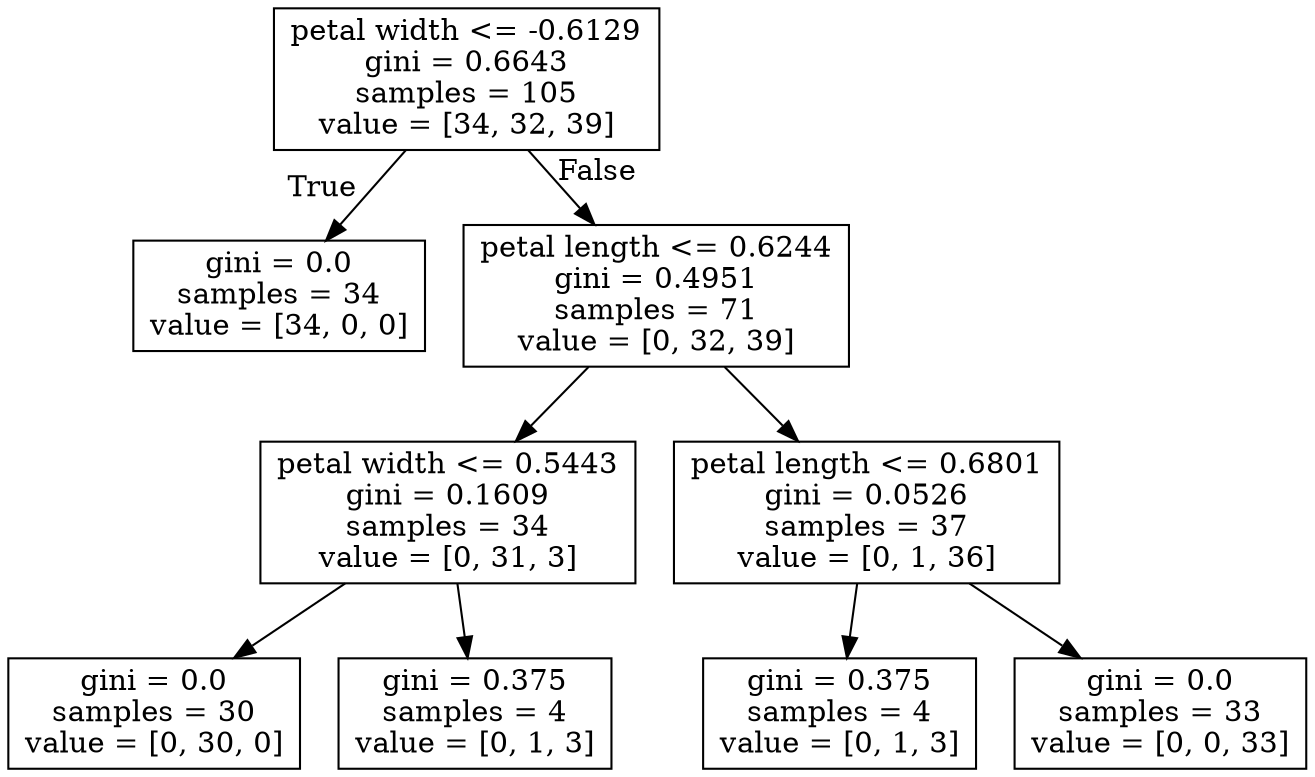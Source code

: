 digraph Tree {
node [shape=box] ;
0 [label="petal width <= -0.6129\ngini = 0.6643\nsamples = 105\nvalue = [34, 32, 39]"] ;
1 [label="gini = 0.0\nsamples = 34\nvalue = [34, 0, 0]"] ;
0 -> 1 [labeldistance=2.5, labelangle=45, headlabel="True"] ;
2 [label="petal length <= 0.6244\ngini = 0.4951\nsamples = 71\nvalue = [0, 32, 39]"] ;
0 -> 2 [labeldistance=2.5, labelangle=-45, headlabel="False"] ;
3 [label="petal width <= 0.5443\ngini = 0.1609\nsamples = 34\nvalue = [0, 31, 3]"] ;
2 -> 3 ;
4 [label="gini = 0.0\nsamples = 30\nvalue = [0, 30, 0]"] ;
3 -> 4 ;
5 [label="gini = 0.375\nsamples = 4\nvalue = [0, 1, 3]"] ;
3 -> 5 ;
6 [label="petal length <= 0.6801\ngini = 0.0526\nsamples = 37\nvalue = [0, 1, 36]"] ;
2 -> 6 ;
7 [label="gini = 0.375\nsamples = 4\nvalue = [0, 1, 3]"] ;
6 -> 7 ;
8 [label="gini = 0.0\nsamples = 33\nvalue = [0, 0, 33]"] ;
6 -> 8 ;
}
